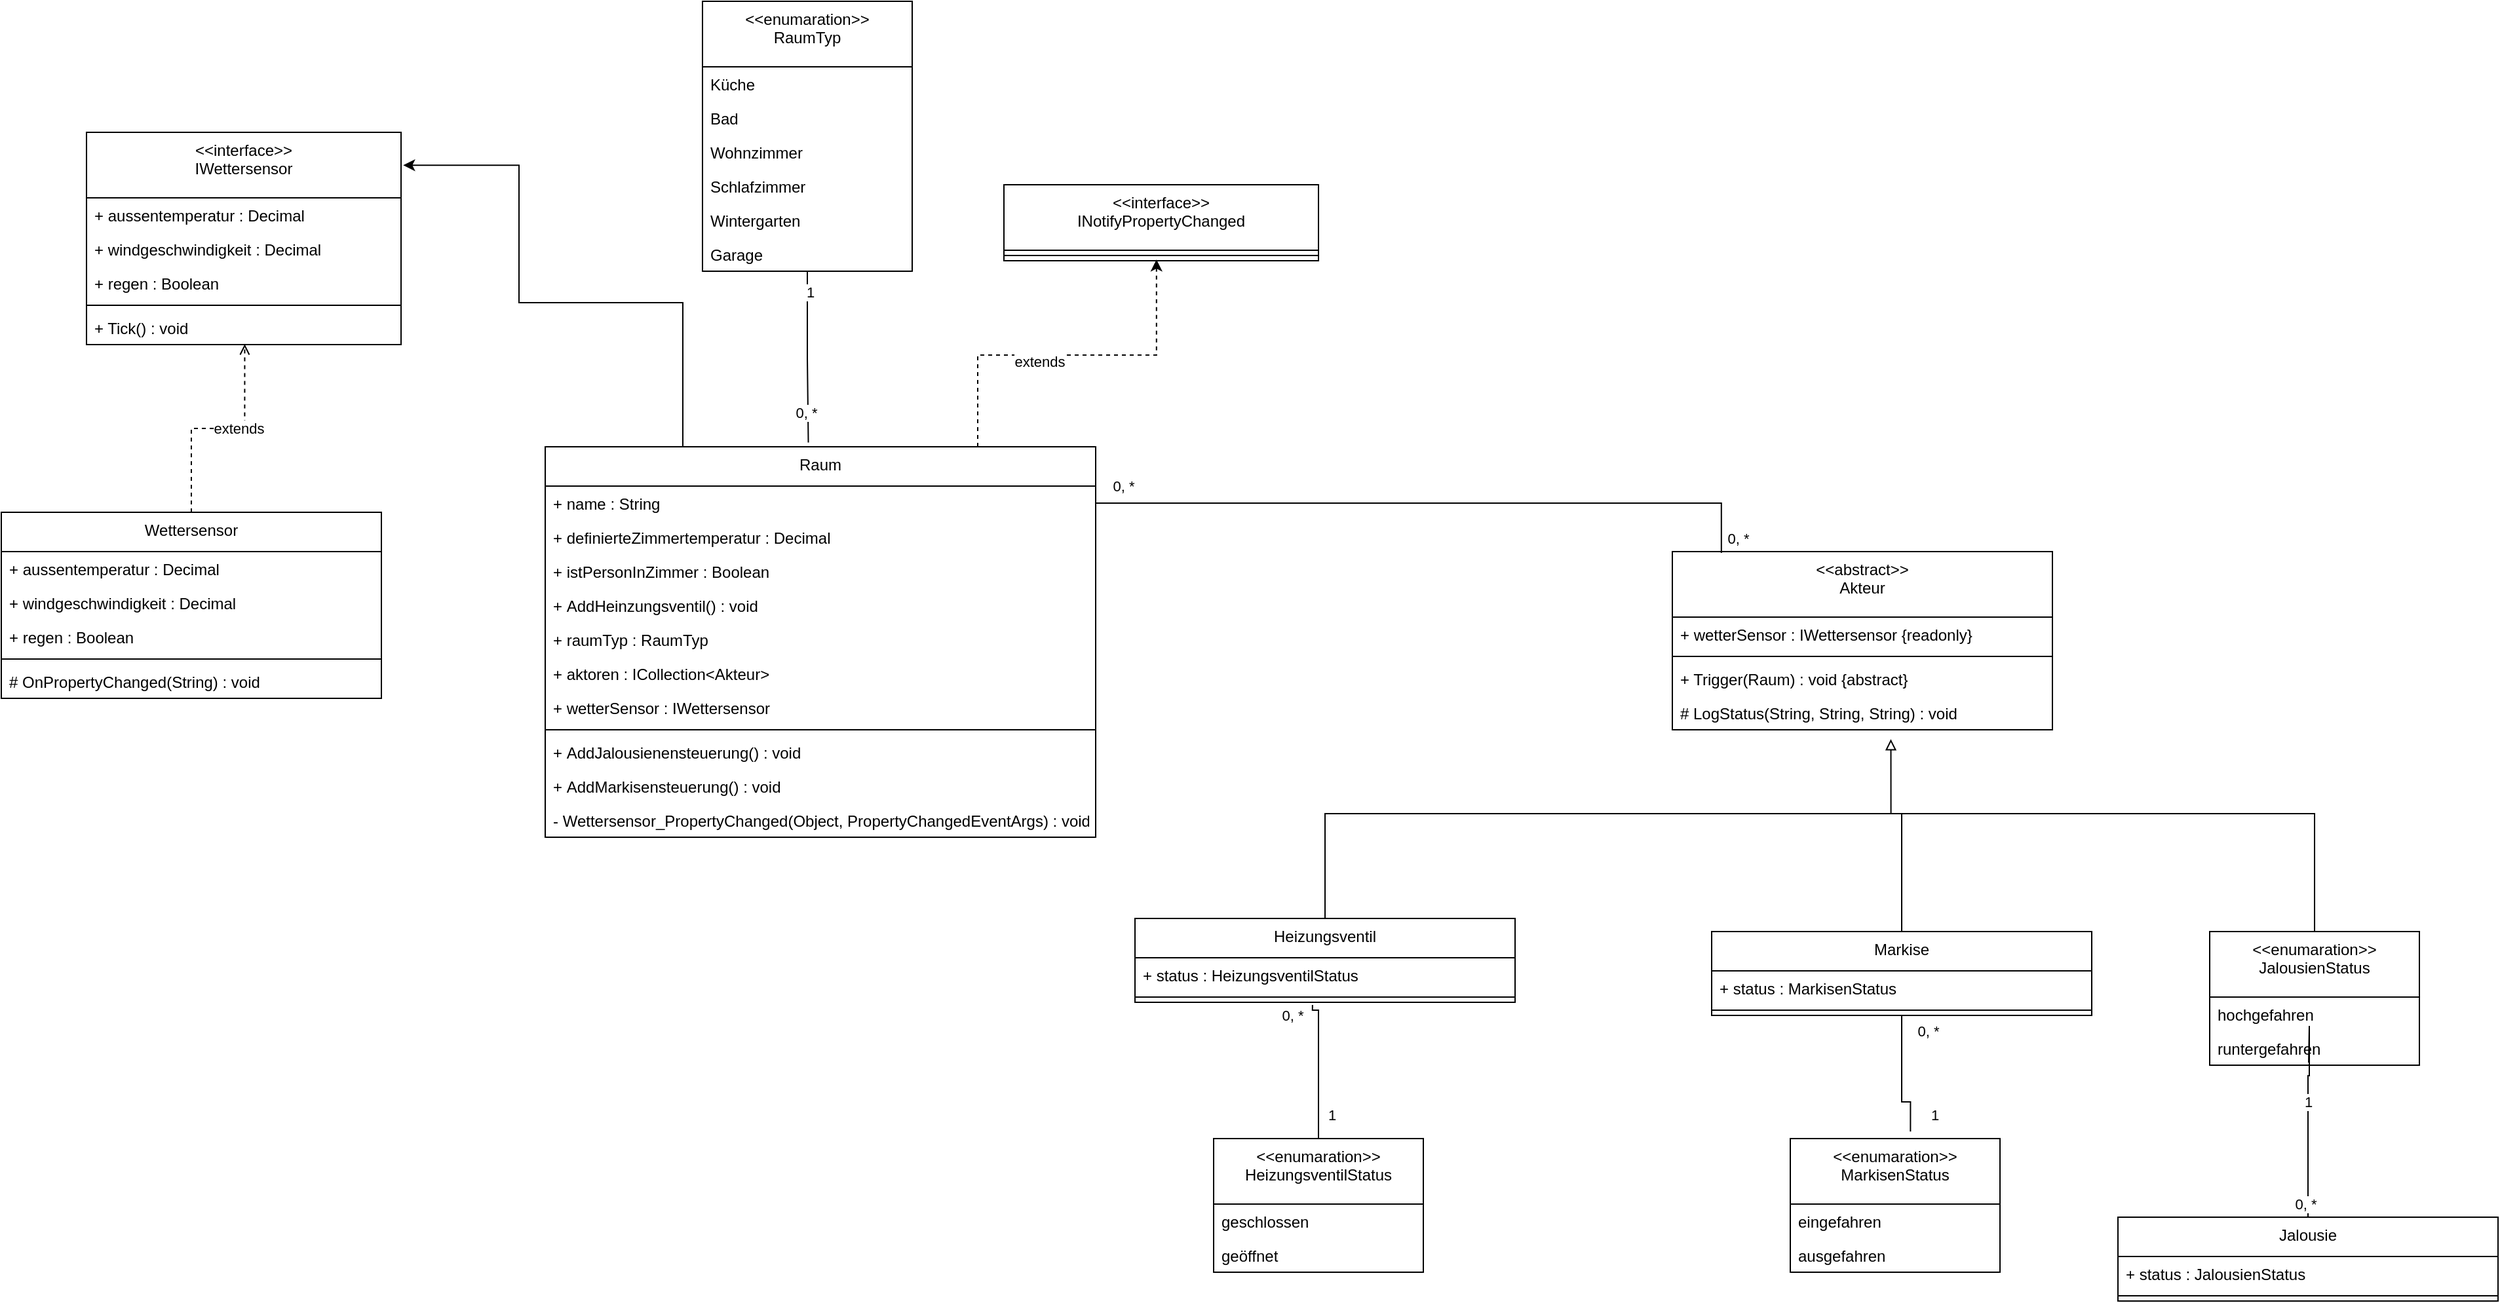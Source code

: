 <mxfile version="20.8.16" type="device"><diagram id="C5RBs43oDa-KdzZeNtuy" name="Page-1"><mxGraphModel dx="2255" dy="2040" grid="1" gridSize="10" guides="1" tooltips="1" connect="1" arrows="1" fold="1" page="1" pageScale="1" pageWidth="827" pageHeight="1169" math="0" shadow="0"><root><mxCell id="WIyWlLk6GJQsqaUBKTNV-0"/><mxCell id="WIyWlLk6GJQsqaUBKTNV-1" parent="WIyWlLk6GJQsqaUBKTNV-0"/><mxCell id="zJD9837JTjNEWQB1e05R-9" value="&lt;&lt;interface&gt;&gt;&#10;IWettersensor" style="swimlane;fontStyle=0;align=center;verticalAlign=top;childLayout=stackLayout;horizontal=1;startSize=50;horizontalStack=0;resizeParent=1;resizeParentMax=0;resizeLast=0;collapsible=1;marginBottom=0;" parent="WIyWlLk6GJQsqaUBKTNV-1" vertex="1"><mxGeometry x="-710" y="20" width="240" height="162" as="geometry"/></mxCell><mxCell id="zJD9837JTjNEWQB1e05R-1" value="+ aussentemperatur : Decimal" style="text;align=left;verticalAlign=top;spacingLeft=4;spacingRight=4;overflow=hidden;rotatable=0;points=[[0,0.5],[1,0.5]];portConstraint=eastwest;" parent="zJD9837JTjNEWQB1e05R-9" vertex="1"><mxGeometry y="50" width="240" height="26" as="geometry"/></mxCell><mxCell id="zJD9837JTjNEWQB1e05R-2" value="+ windgeschwindigkeit : Decimal" style="text;align=left;verticalAlign=top;spacingLeft=4;spacingRight=4;overflow=hidden;rotatable=0;points=[[0,0.5],[1,0.5]];portConstraint=eastwest;" parent="zJD9837JTjNEWQB1e05R-9" vertex="1"><mxGeometry y="76" width="240" height="26" as="geometry"/></mxCell><mxCell id="zJD9837JTjNEWQB1e05R-3" value="+ regen : Boolean" style="text;align=left;verticalAlign=top;spacingLeft=4;spacingRight=4;overflow=hidden;rotatable=0;points=[[0,0.5],[1,0.5]];portConstraint=eastwest;" parent="zJD9837JTjNEWQB1e05R-9" vertex="1"><mxGeometry y="102" width="240" height="26" as="geometry"/></mxCell><mxCell id="zJD9837JTjNEWQB1e05R-11" value="" style="line;strokeWidth=1;fillColor=none;align=left;verticalAlign=middle;spacingTop=-1;spacingLeft=3;spacingRight=3;rotatable=0;labelPosition=right;points=[];portConstraint=eastwest;strokeColor=inherit;" parent="zJD9837JTjNEWQB1e05R-9" vertex="1"><mxGeometry y="128" width="240" height="8" as="geometry"/></mxCell><mxCell id="zJD9837JTjNEWQB1e05R-4" value="+ Tick() : void" style="text;align=left;verticalAlign=top;spacingLeft=4;spacingRight=4;overflow=hidden;rotatable=0;points=[[0,0.5],[1,0.5]];portConstraint=eastwest;" parent="zJD9837JTjNEWQB1e05R-9" vertex="1"><mxGeometry y="136" width="240" height="26" as="geometry"/></mxCell><mxCell id="zJD9837JTjNEWQB1e05R-21" style="edgeStyle=orthogonalEdgeStyle;rounded=0;orthogonalLoop=1;jettySize=auto;html=1;entryX=0.503;entryY=0.985;entryDx=0;entryDy=0;entryPerimeter=0;dashed=1;endArrow=open;endFill=0;" parent="WIyWlLk6GJQsqaUBKTNV-1" source="zJD9837JTjNEWQB1e05R-14" target="zJD9837JTjNEWQB1e05R-4" edge="1"><mxGeometry relative="1" as="geometry"/></mxCell><mxCell id="zJD9837JTjNEWQB1e05R-22" value="extends" style="edgeLabel;html=1;align=center;verticalAlign=middle;resizable=0;points=[];" parent="zJD9837JTjNEWQB1e05R-21" vertex="1" connectable="0"><mxGeometry x="0.178" relative="1" as="geometry"><mxPoint as="offset"/></mxGeometry></mxCell><mxCell id="zJD9837JTjNEWQB1e05R-14" value="Wettersensor" style="swimlane;fontStyle=0;align=center;verticalAlign=top;childLayout=stackLayout;horizontal=1;startSize=30;horizontalStack=0;resizeParent=1;resizeParentMax=0;resizeLast=0;collapsible=1;marginBottom=0;" parent="WIyWlLk6GJQsqaUBKTNV-1" vertex="1"><mxGeometry x="-775" y="310" width="290" height="142" as="geometry"/></mxCell><mxCell id="zJD9837JTjNEWQB1e05R-15" value="+ aussentemperatur : Decimal" style="text;align=left;verticalAlign=top;spacingLeft=4;spacingRight=4;overflow=hidden;rotatable=0;points=[[0,0.5],[1,0.5]];portConstraint=eastwest;" parent="zJD9837JTjNEWQB1e05R-14" vertex="1"><mxGeometry y="30" width="290" height="26" as="geometry"/></mxCell><mxCell id="zJD9837JTjNEWQB1e05R-16" value="+ windgeschwindigkeit : Decimal" style="text;align=left;verticalAlign=top;spacingLeft=4;spacingRight=4;overflow=hidden;rotatable=0;points=[[0,0.5],[1,0.5]];portConstraint=eastwest;" parent="zJD9837JTjNEWQB1e05R-14" vertex="1"><mxGeometry y="56" width="290" height="26" as="geometry"/></mxCell><mxCell id="zJD9837JTjNEWQB1e05R-17" value="+ regen : Boolean" style="text;align=left;verticalAlign=top;spacingLeft=4;spacingRight=4;overflow=hidden;rotatable=0;points=[[0,0.5],[1,0.5]];portConstraint=eastwest;" parent="zJD9837JTjNEWQB1e05R-14" vertex="1"><mxGeometry y="82" width="290" height="26" as="geometry"/></mxCell><mxCell id="zJD9837JTjNEWQB1e05R-18" value="" style="line;strokeWidth=1;fillColor=none;align=left;verticalAlign=middle;spacingTop=-1;spacingLeft=3;spacingRight=3;rotatable=0;labelPosition=right;points=[];portConstraint=eastwest;strokeColor=inherit;" parent="zJD9837JTjNEWQB1e05R-14" vertex="1"><mxGeometry y="108" width="290" height="8" as="geometry"/></mxCell><mxCell id="zJD9837JTjNEWQB1e05R-23" value="# OnPropertyChanged(String) : void" style="text;align=left;verticalAlign=top;spacingLeft=4;spacingRight=4;overflow=hidden;rotatable=0;points=[[0,0.5],[1,0.5]];portConstraint=eastwest;" parent="zJD9837JTjNEWQB1e05R-14" vertex="1"><mxGeometry y="116" width="290" height="26" as="geometry"/></mxCell><mxCell id="MTIw_MpnlufMxrxwSCzQ-0" style="edgeStyle=orthogonalEdgeStyle;rounded=0;orthogonalLoop=1;jettySize=auto;html=1;entryX=1.007;entryY=0.155;entryDx=0;entryDy=0;entryPerimeter=0;exitX=0.25;exitY=0;exitDx=0;exitDy=0;" parent="WIyWlLk6GJQsqaUBKTNV-1" source="zJD9837JTjNEWQB1e05R-24" target="zJD9837JTjNEWQB1e05R-9" edge="1"><mxGeometry relative="1" as="geometry"><Array as="points"><mxPoint x="-255" y="150"/><mxPoint x="-380" y="150"/><mxPoint x="-380" y="45"/></Array></mxGeometry></mxCell><mxCell id="_zf7qR8hWbFdHPW7Fb3F-7" style="edgeStyle=orthogonalEdgeStyle;rounded=0;orthogonalLoop=1;jettySize=auto;html=1;entryX=0.485;entryY=0.889;entryDx=0;entryDy=0;entryPerimeter=0;dashed=1;" parent="WIyWlLk6GJQsqaUBKTNV-1" source="zJD9837JTjNEWQB1e05R-24" target="_zf7qR8hWbFdHPW7Fb3F-5" edge="1"><mxGeometry relative="1" as="geometry"><Array as="points"><mxPoint x="-30" y="190"/><mxPoint x="106" y="190"/></Array></mxGeometry></mxCell><mxCell id="_zf7qR8hWbFdHPW7Fb3F-9" value="extends" style="edgeLabel;html=1;align=center;verticalAlign=middle;resizable=0;points=[];" parent="_zf7qR8hWbFdHPW7Fb3F-7" vertex="1" connectable="0"><mxGeometry x="-0.167" y="-5" relative="1" as="geometry"><mxPoint as="offset"/></mxGeometry></mxCell><mxCell id="zJD9837JTjNEWQB1e05R-24" value="Raum" style="swimlane;fontStyle=0;align=center;verticalAlign=top;childLayout=stackLayout;horizontal=1;startSize=30;horizontalStack=0;resizeParent=1;resizeParentMax=0;resizeLast=0;collapsible=1;marginBottom=0;" parent="WIyWlLk6GJQsqaUBKTNV-1" vertex="1"><mxGeometry x="-360" y="260" width="420" height="298" as="geometry"/></mxCell><mxCell id="zJD9837JTjNEWQB1e05R-25" value="+ name : String" style="text;align=left;verticalAlign=top;spacingLeft=4;spacingRight=4;overflow=hidden;rotatable=0;points=[[0,0.5],[1,0.5]];portConstraint=eastwest;" parent="zJD9837JTjNEWQB1e05R-24" vertex="1"><mxGeometry y="30" width="420" height="26" as="geometry"/></mxCell><mxCell id="zJD9837JTjNEWQB1e05R-26" value="+ definierteZimmertemperatur : Decimal" style="text;align=left;verticalAlign=top;spacingLeft=4;spacingRight=4;overflow=hidden;rotatable=0;points=[[0,0.5],[1,0.5]];portConstraint=eastwest;" parent="zJD9837JTjNEWQB1e05R-24" vertex="1"><mxGeometry y="56" width="420" height="26" as="geometry"/></mxCell><mxCell id="zJD9837JTjNEWQB1e05R-31" value="+ istPersonInZimmer : Boolean" style="text;align=left;verticalAlign=top;spacingLeft=4;spacingRight=4;overflow=hidden;rotatable=0;points=[[0,0.5],[1,0.5]];portConstraint=eastwest;" parent="zJD9837JTjNEWQB1e05R-24" vertex="1"><mxGeometry y="82" width="420" height="26" as="geometry"/></mxCell><mxCell id="zJD9837JTjNEWQB1e05R-29" value="+ AddHeinzungsventil() : void" style="text;align=left;verticalAlign=top;spacingLeft=4;spacingRight=4;overflow=hidden;rotatable=0;points=[[0,0.5],[1,0.5]];portConstraint=eastwest;" parent="zJD9837JTjNEWQB1e05R-24" vertex="1"><mxGeometry y="108" width="420" height="26" as="geometry"/></mxCell><mxCell id="zJD9837JTjNEWQB1e05R-27" value="+ raumTyp : RaumTyp" style="text;align=left;verticalAlign=top;spacingLeft=4;spacingRight=4;overflow=hidden;rotatable=0;points=[[0,0.5],[1,0.5]];portConstraint=eastwest;" parent="zJD9837JTjNEWQB1e05R-24" vertex="1"><mxGeometry y="134" width="420" height="26" as="geometry"/></mxCell><mxCell id="zJD9837JTjNEWQB1e05R-32" value="+ aktoren : ICollection&lt;Akteur&gt;" style="text;align=left;verticalAlign=top;spacingLeft=4;spacingRight=4;overflow=hidden;rotatable=0;points=[[0,0.5],[1,0.5]];portConstraint=eastwest;fontColor=#000000;" parent="zJD9837JTjNEWQB1e05R-24" vertex="1"><mxGeometry y="160" width="420" height="26" as="geometry"/></mxCell><mxCell id="zJD9837JTjNEWQB1e05R-33" value="+ wetterSensor : IWettersensor" style="text;align=left;verticalAlign=top;spacingLeft=4;spacingRight=4;overflow=hidden;rotatable=0;points=[[0,0.5],[1,0.5]];portConstraint=eastwest;" parent="zJD9837JTjNEWQB1e05R-24" vertex="1"><mxGeometry y="186" width="420" height="26" as="geometry"/></mxCell><mxCell id="zJD9837JTjNEWQB1e05R-28" value="" style="line;strokeWidth=1;fillColor=none;align=left;verticalAlign=middle;spacingTop=-1;spacingLeft=3;spacingRight=3;rotatable=0;labelPosition=right;points=[];portConstraint=eastwest;strokeColor=inherit;" parent="zJD9837JTjNEWQB1e05R-24" vertex="1"><mxGeometry y="212" width="420" height="8" as="geometry"/></mxCell><mxCell id="zJD9837JTjNEWQB1e05R-34" value="+ AddJalousienensteuerung() : void" style="text;align=left;verticalAlign=top;spacingLeft=4;spacingRight=4;overflow=hidden;rotatable=0;points=[[0,0.5],[1,0.5]];portConstraint=eastwest;" parent="zJD9837JTjNEWQB1e05R-24" vertex="1"><mxGeometry y="220" width="420" height="26" as="geometry"/></mxCell><mxCell id="zJD9837JTjNEWQB1e05R-35" value="+ AddMarkisensteuerung() : void" style="text;align=left;verticalAlign=top;spacingLeft=4;spacingRight=4;overflow=hidden;rotatable=0;points=[[0,0.5],[1,0.5]];portConstraint=eastwest;" parent="zJD9837JTjNEWQB1e05R-24" vertex="1"><mxGeometry y="246" width="420" height="26" as="geometry"/></mxCell><mxCell id="zJD9837JTjNEWQB1e05R-30" value="- Wettersensor_PropertyChanged(Object, PropertyChangedEventArgs) : void" style="text;align=left;verticalAlign=top;spacingLeft=4;spacingRight=4;overflow=hidden;rotatable=0;points=[[0,0.5],[1,0.5]];portConstraint=eastwest;" parent="zJD9837JTjNEWQB1e05R-24" vertex="1"><mxGeometry y="272" width="420" height="26" as="geometry"/></mxCell><mxCell id="zJD9837JTjNEWQB1e05R-48" style="edgeStyle=orthogonalEdgeStyle;rounded=0;orthogonalLoop=1;jettySize=auto;html=1;entryX=0.478;entryY=-0.011;entryDx=0;entryDy=0;entryPerimeter=0;fontColor=#F569FF;endArrow=none;endFill=0;" parent="WIyWlLk6GJQsqaUBKTNV-1" source="zJD9837JTjNEWQB1e05R-36" target="zJD9837JTjNEWQB1e05R-24" edge="1"><mxGeometry relative="1" as="geometry"/></mxCell><mxCell id="zJD9837JTjNEWQB1e05R-50" value="&lt;font color=&quot;#000000&quot;&gt;1&lt;/font&gt;" style="edgeLabel;html=1;align=center;verticalAlign=middle;resizable=0;points=[];fontColor=#F569FF;" parent="zJD9837JTjNEWQB1e05R-48" vertex="1" connectable="0"><mxGeometry x="-0.767" y="2" relative="1" as="geometry"><mxPoint as="offset"/></mxGeometry></mxCell><mxCell id="zJD9837JTjNEWQB1e05R-51" value="0, *" style="edgeLabel;html=1;align=center;verticalAlign=middle;resizable=0;points=[];fontColor=#000000;" parent="zJD9837JTjNEWQB1e05R-48" vertex="1" connectable="0"><mxGeometry x="0.652" y="-2" relative="1" as="geometry"><mxPoint as="offset"/></mxGeometry></mxCell><mxCell id="zJD9837JTjNEWQB1e05R-36" value="&lt;&lt;enumaration&gt;&gt;&#10;RaumTyp" style="swimlane;fontStyle=0;align=center;verticalAlign=top;childLayout=stackLayout;horizontal=1;startSize=50;horizontalStack=0;resizeParent=1;resizeParentMax=0;resizeLast=0;collapsible=1;marginBottom=0;" parent="WIyWlLk6GJQsqaUBKTNV-1" vertex="1"><mxGeometry x="-240" y="-80" width="160" height="206" as="geometry"/></mxCell><mxCell id="zJD9837JTjNEWQB1e05R-38" value="Küche" style="text;align=left;verticalAlign=top;spacingLeft=4;spacingRight=4;overflow=hidden;rotatable=0;points=[[0,0.5],[1,0.5]];portConstraint=eastwest;" parent="zJD9837JTjNEWQB1e05R-36" vertex="1"><mxGeometry y="50" width="160" height="26" as="geometry"/></mxCell><mxCell id="zJD9837JTjNEWQB1e05R-43" value="Bad" style="text;align=left;verticalAlign=top;spacingLeft=4;spacingRight=4;overflow=hidden;rotatable=0;points=[[0,0.5],[1,0.5]];portConstraint=eastwest;" parent="zJD9837JTjNEWQB1e05R-36" vertex="1"><mxGeometry y="76" width="160" height="26" as="geometry"/></mxCell><mxCell id="zJD9837JTjNEWQB1e05R-45" value="Wohnzimmer" style="text;align=left;verticalAlign=top;spacingLeft=4;spacingRight=4;overflow=hidden;rotatable=0;points=[[0,0.5],[1,0.5]];portConstraint=eastwest;" parent="zJD9837JTjNEWQB1e05R-36" vertex="1"><mxGeometry y="102" width="160" height="26" as="geometry"/></mxCell><mxCell id="zJD9837JTjNEWQB1e05R-46" value="Schlafzimmer" style="text;align=left;verticalAlign=top;spacingLeft=4;spacingRight=4;overflow=hidden;rotatable=0;points=[[0,0.5],[1,0.5]];portConstraint=eastwest;" parent="zJD9837JTjNEWQB1e05R-36" vertex="1"><mxGeometry y="128" width="160" height="26" as="geometry"/></mxCell><mxCell id="zJD9837JTjNEWQB1e05R-47" value="Wintergarten" style="text;align=left;verticalAlign=top;spacingLeft=4;spacingRight=4;overflow=hidden;rotatable=0;points=[[0,0.5],[1,0.5]];portConstraint=eastwest;" parent="zJD9837JTjNEWQB1e05R-36" vertex="1"><mxGeometry y="154" width="160" height="26" as="geometry"/></mxCell><mxCell id="zJD9837JTjNEWQB1e05R-44" value="Garage" style="text;align=left;verticalAlign=top;spacingLeft=4;spacingRight=4;overflow=hidden;rotatable=0;points=[[0,0.5],[1,0.5]];portConstraint=eastwest;" parent="zJD9837JTjNEWQB1e05R-36" vertex="1"><mxGeometry y="180" width="160" height="26" as="geometry"/></mxCell><mxCell id="zJD9837JTjNEWQB1e05R-80" value="&lt;&lt;abstract&gt;&gt;&#10;Akteur" style="swimlane;fontStyle=0;align=center;verticalAlign=top;childLayout=stackLayout;horizontal=1;startSize=50;horizontalStack=0;resizeParent=1;resizeParentMax=0;resizeLast=0;collapsible=1;marginBottom=0;" parent="WIyWlLk6GJQsqaUBKTNV-1" vertex="1"><mxGeometry x="500" y="340" width="290" height="136" as="geometry"/></mxCell><mxCell id="zJD9837JTjNEWQB1e05R-81" value="+ wetterSensor : IWettersensor {readonly}" style="text;align=left;verticalAlign=top;spacingLeft=4;spacingRight=4;overflow=hidden;rotatable=0;points=[[0,0.5],[1,0.5]];portConstraint=eastwest;" parent="zJD9837JTjNEWQB1e05R-80" vertex="1"><mxGeometry y="50" width="290" height="26" as="geometry"/></mxCell><mxCell id="zJD9837JTjNEWQB1e05R-84" value="" style="line;strokeWidth=1;fillColor=none;align=left;verticalAlign=middle;spacingTop=-1;spacingLeft=3;spacingRight=3;rotatable=0;labelPosition=right;points=[];portConstraint=eastwest;strokeColor=inherit;" parent="zJD9837JTjNEWQB1e05R-80" vertex="1"><mxGeometry y="76" width="290" height="8" as="geometry"/></mxCell><mxCell id="zJD9837JTjNEWQB1e05R-86" value="+ Trigger(Raum) : void {abstract}" style="text;align=left;verticalAlign=top;spacingLeft=4;spacingRight=4;overflow=hidden;rotatable=0;points=[[0,0.5],[1,0.5]];portConstraint=eastwest;" parent="zJD9837JTjNEWQB1e05R-80" vertex="1"><mxGeometry y="84" width="290" height="26" as="geometry"/></mxCell><mxCell id="zJD9837JTjNEWQB1e05R-85" value="# LogStatus(String, String, String) : void" style="text;align=left;verticalAlign=top;spacingLeft=4;spacingRight=4;overflow=hidden;rotatable=0;points=[[0,0.5],[1,0.5]];portConstraint=eastwest;" parent="zJD9837JTjNEWQB1e05R-80" vertex="1"><mxGeometry y="110" width="290" height="26" as="geometry"/></mxCell><mxCell id="zJD9837JTjNEWQB1e05R-110" style="edgeStyle=orthogonalEdgeStyle;rounded=0;orthogonalLoop=1;jettySize=auto;html=1;entryX=0.575;entryY=1.276;entryDx=0;entryDy=0;entryPerimeter=0;fontColor=#000000;endArrow=block;endFill=0;" parent="WIyWlLk6GJQsqaUBKTNV-1" source="zJD9837JTjNEWQB1e05R-87" target="zJD9837JTjNEWQB1e05R-85" edge="1"><mxGeometry relative="1" as="geometry"><Array as="points"><mxPoint x="235" y="540"/><mxPoint x="667" y="540"/></Array></mxGeometry></mxCell><mxCell id="zJD9837JTjNEWQB1e05R-111" value="1" style="edgeStyle=orthogonalEdgeStyle;rounded=0;orthogonalLoop=1;jettySize=auto;html=1;fontColor=#000000;endArrow=none;endFill=0;exitX=0.467;exitY=1.243;exitDx=0;exitDy=0;exitPerimeter=0;entryX=0.5;entryY=0;entryDx=0;entryDy=0;" parent="WIyWlLk6GJQsqaUBKTNV-1" source="zJD9837JTjNEWQB1e05R-89" target="zJD9837JTjNEWQB1e05R-102" edge="1"><mxGeometry x="0.662" y="10" relative="1" as="geometry"><mxPoint x="70" y="690" as="sourcePoint"/><mxPoint x="120" y="770" as="targetPoint"/><Array as="points"><mxPoint x="225" y="690"/><mxPoint x="230" y="690"/><mxPoint x="230" y="770"/><mxPoint x="230" y="830"/></Array><mxPoint as="offset"/></mxGeometry></mxCell><mxCell id="zJD9837JTjNEWQB1e05R-114" value="0, *" style="edgeLabel;html=1;align=center;verticalAlign=middle;resizable=0;points=[];fontColor=#000000;" parent="zJD9837JTjNEWQB1e05R-111" vertex="1" connectable="0"><mxGeometry x="-0.878" y="2" relative="1" as="geometry"><mxPoint x="-18" y="6" as="offset"/></mxGeometry></mxCell><mxCell id="zJD9837JTjNEWQB1e05R-87" value="Heizungsventil" style="swimlane;fontStyle=0;align=center;verticalAlign=top;childLayout=stackLayout;horizontal=1;startSize=30;horizontalStack=0;resizeParent=1;resizeParentMax=0;resizeLast=0;collapsible=1;marginBottom=0;" parent="WIyWlLk6GJQsqaUBKTNV-1" vertex="1"><mxGeometry x="90" y="620" width="290" height="64" as="geometry"/></mxCell><mxCell id="zJD9837JTjNEWQB1e05R-88" value="+ status : HeizungsventilStatus" style="text;align=left;verticalAlign=top;spacingLeft=4;spacingRight=4;overflow=hidden;rotatable=0;points=[[0,0.5],[1,0.5]];portConstraint=eastwest;" parent="zJD9837JTjNEWQB1e05R-87" vertex="1"><mxGeometry y="30" width="290" height="26" as="geometry"/></mxCell><mxCell id="zJD9837JTjNEWQB1e05R-89" value="" style="line;strokeWidth=1;fillColor=none;align=left;verticalAlign=middle;spacingTop=-1;spacingLeft=3;spacingRight=3;rotatable=0;labelPosition=right;points=[];portConstraint=eastwest;strokeColor=inherit;" parent="zJD9837JTjNEWQB1e05R-87" vertex="1"><mxGeometry y="56" width="290" height="8" as="geometry"/></mxCell><mxCell id="zJD9837JTjNEWQB1e05R-102" value="&lt;&lt;enumaration&gt;&gt;&#10;HeizungsventilStatus" style="swimlane;fontStyle=0;align=center;verticalAlign=top;childLayout=stackLayout;horizontal=1;startSize=50;horizontalStack=0;resizeParent=1;resizeParentMax=0;resizeLast=0;collapsible=1;marginBottom=0;" parent="WIyWlLk6GJQsqaUBKTNV-1" vertex="1"><mxGeometry x="150" y="788" width="160" height="102" as="geometry"/></mxCell><mxCell id="zJD9837JTjNEWQB1e05R-103" value="geschlossen" style="text;align=left;verticalAlign=top;spacingLeft=4;spacingRight=4;overflow=hidden;rotatable=0;points=[[0,0.5],[1,0.5]];portConstraint=eastwest;" parent="zJD9837JTjNEWQB1e05R-102" vertex="1"><mxGeometry y="50" width="160" height="26" as="geometry"/></mxCell><mxCell id="zJD9837JTjNEWQB1e05R-104" value="geöffnet" style="text;align=left;verticalAlign=top;spacingLeft=4;spacingRight=4;overflow=hidden;rotatable=0;points=[[0,0.5],[1,0.5]];portConstraint=eastwest;" parent="zJD9837JTjNEWQB1e05R-102" vertex="1"><mxGeometry y="76" width="160" height="26" as="geometry"/></mxCell><mxCell id="zJD9837JTjNEWQB1e05R-115" value="Jalousie" style="swimlane;fontStyle=0;align=center;verticalAlign=top;childLayout=stackLayout;horizontal=1;startSize=30;horizontalStack=0;resizeParent=1;resizeParentMax=0;resizeLast=0;collapsible=1;marginBottom=0;" parent="WIyWlLk6GJQsqaUBKTNV-1" vertex="1"><mxGeometry x="840" y="848" width="290" height="64" as="geometry"/></mxCell><mxCell id="zJD9837JTjNEWQB1e05R-116" value="+ status : JalousienStatus" style="text;align=left;verticalAlign=top;spacingLeft=4;spacingRight=4;overflow=hidden;rotatable=0;points=[[0,0.5],[1,0.5]];portConstraint=eastwest;" parent="zJD9837JTjNEWQB1e05R-115" vertex="1"><mxGeometry y="30" width="290" height="26" as="geometry"/></mxCell><mxCell id="zJD9837JTjNEWQB1e05R-117" value="" style="line;strokeWidth=1;fillColor=none;align=left;verticalAlign=middle;spacingTop=-1;spacingLeft=3;spacingRight=3;rotatable=0;labelPosition=right;points=[];portConstraint=eastwest;strokeColor=inherit;" parent="zJD9837JTjNEWQB1e05R-115" vertex="1"><mxGeometry y="56" width="290" height="8" as="geometry"/></mxCell><mxCell id="zJD9837JTjNEWQB1e05R-135" style="edgeStyle=orthogonalEdgeStyle;rounded=0;orthogonalLoop=1;jettySize=auto;html=1;fontColor=#000000;endArrow=none;endFill=0;" parent="WIyWlLk6GJQsqaUBKTNV-1" source="zJD9837JTjNEWQB1e05R-118" edge="1"><mxGeometry relative="1" as="geometry"><mxPoint x="640" y="540" as="targetPoint"/><Array as="points"><mxPoint x="990" y="540"/></Array></mxGeometry></mxCell><mxCell id="zJD9837JTjNEWQB1e05R-118" value="&lt;&lt;enumaration&gt;&gt;&#10;JalousienStatus" style="swimlane;fontStyle=0;align=center;verticalAlign=top;childLayout=stackLayout;horizontal=1;startSize=50;horizontalStack=0;resizeParent=1;resizeParentMax=0;resizeLast=0;collapsible=1;marginBottom=0;" parent="WIyWlLk6GJQsqaUBKTNV-1" vertex="1"><mxGeometry x="910" y="630" width="160" height="102" as="geometry"/></mxCell><mxCell id="zJD9837JTjNEWQB1e05R-119" value="hochgefahren" style="text;align=left;verticalAlign=top;spacingLeft=4;spacingRight=4;overflow=hidden;rotatable=0;points=[[0,0.5],[1,0.5]];portConstraint=eastwest;" parent="zJD9837JTjNEWQB1e05R-118" vertex="1"><mxGeometry y="50" width="160" height="26" as="geometry"/></mxCell><mxCell id="zJD9837JTjNEWQB1e05R-120" value="runtergefahren" style="text;align=left;verticalAlign=top;spacingLeft=4;spacingRight=4;overflow=hidden;rotatable=0;points=[[0,0.5],[1,0.5]];portConstraint=eastwest;" parent="zJD9837JTjNEWQB1e05R-118" vertex="1"><mxGeometry y="76" width="160" height="26" as="geometry"/></mxCell><mxCell id="zJD9837JTjNEWQB1e05R-123" value="1" style="edgeStyle=orthogonalEdgeStyle;rounded=0;orthogonalLoop=1;jettySize=auto;html=1;entryX=0.472;entryY=0.925;entryDx=0;entryDy=0;fontColor=#000000;endArrow=none;endFill=0;exitX=0.5;exitY=0;exitDx=0;exitDy=0;entryPerimeter=0;" parent="WIyWlLk6GJQsqaUBKTNV-1" source="zJD9837JTjNEWQB1e05R-115" target="zJD9837JTjNEWQB1e05R-120" edge="1"><mxGeometry relative="1" as="geometry"><mxPoint x="985" y="838" as="sourcePoint"/><mxPoint x="985" y="710.0" as="targetPoint"/><Array as="points"><mxPoint x="985" y="740"/><mxPoint x="986" y="740"/><mxPoint x="986" y="702"/></Array></mxGeometry></mxCell><mxCell id="zJD9837JTjNEWQB1e05R-124" value="0, *" style="edgeLabel;html=1;align=center;verticalAlign=middle;resizable=0;points=[];fontColor=#000000;" parent="zJD9837JTjNEWQB1e05R-123" vertex="1" connectable="0"><mxGeometry x="-0.878" y="2" relative="1" as="geometry"><mxPoint as="offset"/></mxGeometry></mxCell><mxCell id="zJD9837JTjNEWQB1e05R-134" style="edgeStyle=orthogonalEdgeStyle;rounded=0;orthogonalLoop=1;jettySize=auto;html=1;fontColor=#000000;endArrow=none;endFill=0;" parent="WIyWlLk6GJQsqaUBKTNV-1" source="zJD9837JTjNEWQB1e05R-126" edge="1"><mxGeometry relative="1" as="geometry"><mxPoint x="640" y="540" as="targetPoint"/><Array as="points"><mxPoint x="675" y="540"/><mxPoint x="660" y="540"/></Array></mxGeometry></mxCell><mxCell id="zJD9837JTjNEWQB1e05R-126" value="Markise" style="swimlane;fontStyle=0;align=center;verticalAlign=top;childLayout=stackLayout;horizontal=1;startSize=30;horizontalStack=0;resizeParent=1;resizeParentMax=0;resizeLast=0;collapsible=1;marginBottom=0;" parent="WIyWlLk6GJQsqaUBKTNV-1" vertex="1"><mxGeometry x="530" y="630" width="290" height="64" as="geometry"/></mxCell><mxCell id="zJD9837JTjNEWQB1e05R-127" value="+ status : MarkisenStatus" style="text;align=left;verticalAlign=top;spacingLeft=4;spacingRight=4;overflow=hidden;rotatable=0;points=[[0,0.5],[1,0.5]];portConstraint=eastwest;" parent="zJD9837JTjNEWQB1e05R-126" vertex="1"><mxGeometry y="30" width="290" height="26" as="geometry"/></mxCell><mxCell id="zJD9837JTjNEWQB1e05R-128" value="" style="line;strokeWidth=1;fillColor=none;align=left;verticalAlign=middle;spacingTop=-1;spacingLeft=3;spacingRight=3;rotatable=0;labelPosition=right;points=[];portConstraint=eastwest;strokeColor=inherit;" parent="zJD9837JTjNEWQB1e05R-126" vertex="1"><mxGeometry y="56" width="290" height="8" as="geometry"/></mxCell><mxCell id="zJD9837JTjNEWQB1e05R-129" value="&lt;&lt;enumaration&gt;&gt;&#10;MarkisenStatus" style="swimlane;fontStyle=0;align=center;verticalAlign=top;childLayout=stackLayout;horizontal=1;startSize=50;horizontalStack=0;resizeParent=1;resizeParentMax=0;resizeLast=0;collapsible=1;marginBottom=0;" parent="WIyWlLk6GJQsqaUBKTNV-1" vertex="1"><mxGeometry x="590" y="788" width="160" height="102" as="geometry"/></mxCell><mxCell id="zJD9837JTjNEWQB1e05R-130" value="eingefahren" style="text;align=left;verticalAlign=top;spacingLeft=4;spacingRight=4;overflow=hidden;rotatable=0;points=[[0,0.5],[1,0.5]];portConstraint=eastwest;" parent="zJD9837JTjNEWQB1e05R-129" vertex="1"><mxGeometry y="50" width="160" height="26" as="geometry"/></mxCell><mxCell id="zJD9837JTjNEWQB1e05R-131" value="ausgefahren" style="text;align=left;verticalAlign=top;spacingLeft=4;spacingRight=4;overflow=hidden;rotatable=0;points=[[0,0.5],[1,0.5]];portConstraint=eastwest;" parent="zJD9837JTjNEWQB1e05R-129" vertex="1"><mxGeometry y="76" width="160" height="26" as="geometry"/></mxCell><mxCell id="zJD9837JTjNEWQB1e05R-132" value="1" style="edgeStyle=orthogonalEdgeStyle;rounded=0;orthogonalLoop=1;jettySize=auto;html=1;fontColor=#000000;endArrow=none;endFill=0;exitX=0.5;exitY=1;exitDx=0;exitDy=0;entryX=0.573;entryY=-0.053;entryDx=0;entryDy=0;entryPerimeter=0;" parent="WIyWlLk6GJQsqaUBKTNV-1" source="zJD9837JTjNEWQB1e05R-126" target="zJD9837JTjNEWQB1e05R-129" edge="1"><mxGeometry x="0.736" y="18" relative="1" as="geometry"><mxPoint x="670" y="710" as="sourcePoint"/><mxPoint x="680" y="760" as="targetPoint"/><Array as="points"><mxPoint x="675" y="760"/><mxPoint x="682" y="760"/></Array><mxPoint as="offset"/></mxGeometry></mxCell><mxCell id="zJD9837JTjNEWQB1e05R-133" value="0, *" style="edgeLabel;html=1;align=center;verticalAlign=middle;resizable=0;points=[];fontColor=#000000;" parent="zJD9837JTjNEWQB1e05R-132" vertex="1" connectable="0"><mxGeometry x="-0.878" y="2" relative="1" as="geometry"><mxPoint x="18" y="6" as="offset"/></mxGeometry></mxCell><mxCell id="_zf7qR8hWbFdHPW7Fb3F-1" value="&lt;&lt;interface&gt;&gt;&#10;INotifyPropertyChanged" style="swimlane;fontStyle=0;align=center;verticalAlign=top;childLayout=stackLayout;horizontal=1;startSize=50;horizontalStack=0;resizeParent=1;resizeParentMax=0;resizeLast=0;collapsible=1;marginBottom=0;" parent="WIyWlLk6GJQsqaUBKTNV-1" vertex="1"><mxGeometry x="-10" y="60" width="240" height="58" as="geometry"/></mxCell><mxCell id="_zf7qR8hWbFdHPW7Fb3F-5" value="" style="line;strokeWidth=1;fillColor=none;align=left;verticalAlign=middle;spacingTop=-1;spacingLeft=3;spacingRight=3;rotatable=0;labelPosition=right;points=[];portConstraint=eastwest;strokeColor=inherit;" parent="_zf7qR8hWbFdHPW7Fb3F-1" vertex="1"><mxGeometry y="50" width="240" height="8" as="geometry"/></mxCell><mxCell id="c2fIrsZPOXZoJtb_bX9N-0" style="edgeStyle=orthogonalEdgeStyle;rounded=0;orthogonalLoop=1;jettySize=auto;html=1;entryX=0.129;entryY=0.007;entryDx=0;entryDy=0;entryPerimeter=0;endArrow=none;endFill=0;" edge="1" parent="WIyWlLk6GJQsqaUBKTNV-1" source="zJD9837JTjNEWQB1e05R-25" target="zJD9837JTjNEWQB1e05R-80"><mxGeometry relative="1" as="geometry"><Array as="points"><mxPoint x="537" y="303"/></Array></mxGeometry></mxCell><mxCell id="c2fIrsZPOXZoJtb_bX9N-1" value="0, *" style="edgeLabel;html=1;align=center;verticalAlign=middle;resizable=0;points=[];rotation=0;" vertex="1" connectable="0" parent="c2fIrsZPOXZoJtb_bX9N-0"><mxGeometry x="0.587" y="-2" relative="1" as="geometry"><mxPoint x="81" y="25" as="offset"/></mxGeometry></mxCell><mxCell id="c2fIrsZPOXZoJtb_bX9N-2" value="0, *" style="edgeLabel;html=1;align=center;verticalAlign=middle;resizable=0;points=[];" vertex="1" connectable="0" parent="c2fIrsZPOXZoJtb_bX9N-0"><mxGeometry x="0.018" y="-3" relative="1" as="geometry"><mxPoint x="-242" y="-16" as="offset"/></mxGeometry></mxCell></root></mxGraphModel></diagram></mxfile>